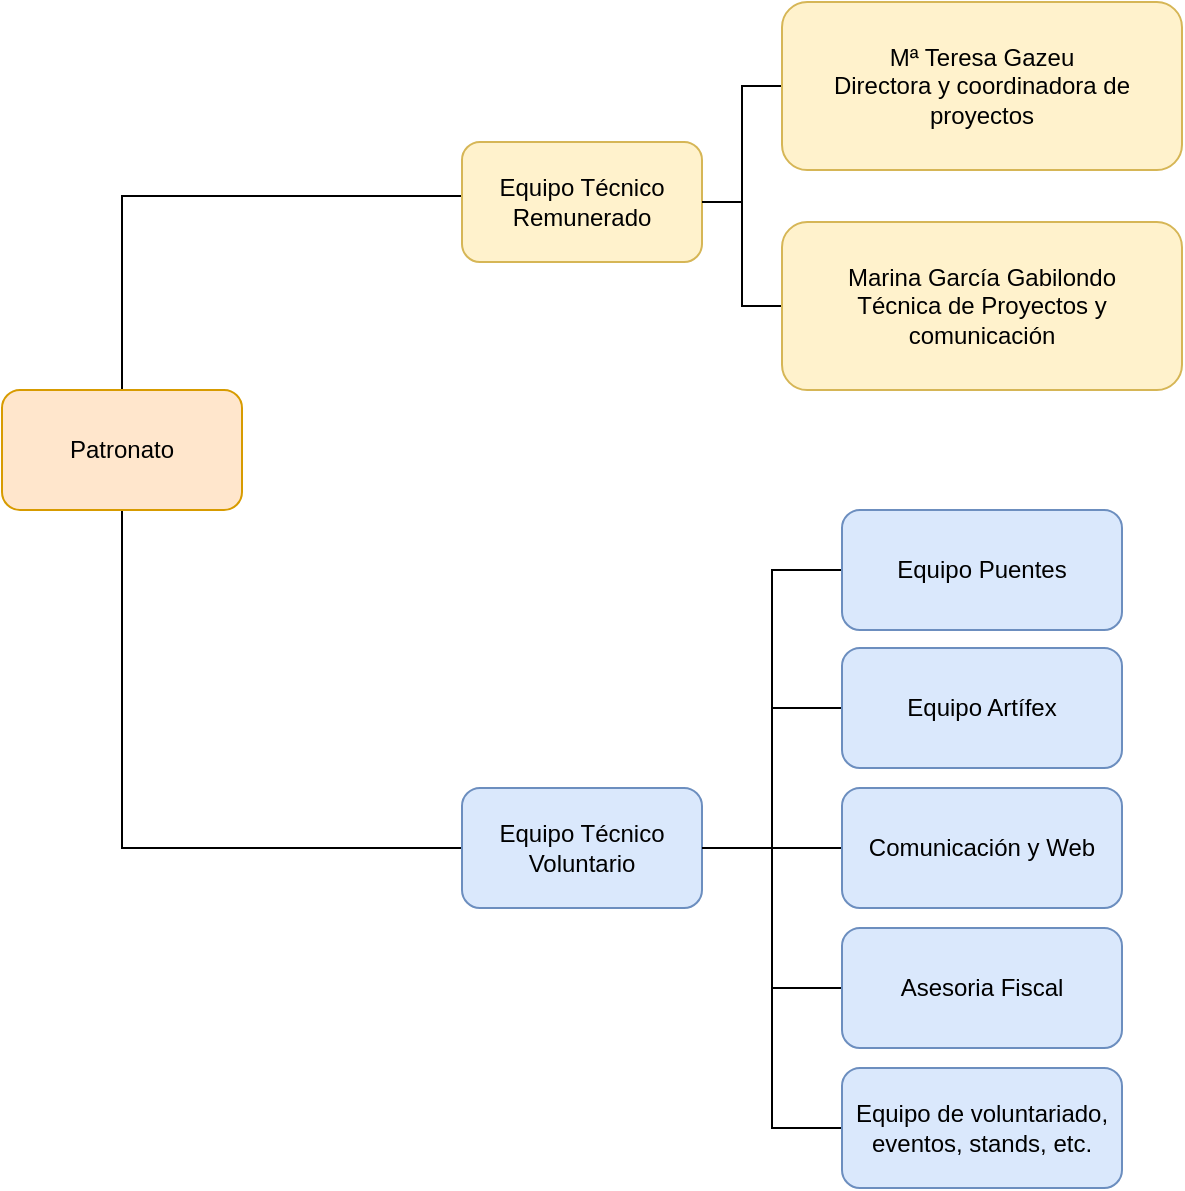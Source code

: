 <mxfile version="12.2.3" type="device" pages="1"><diagram id="2Z18XZQVII2HYIUWt1eE" name="Page-1"><mxGraphModel dx="932" dy="614" grid="1" gridSize="10" guides="1" tooltips="1" connect="1" arrows="1" fold="1" page="1" pageScale="1" pageWidth="827" pageHeight="1169" math="0" shadow="0"><root><mxCell id="0"/><mxCell id="1" parent="0"/><mxCell id="ssOJcQ_lYuePyfxT9NJx-5" style="edgeStyle=orthogonalEdgeStyle;rounded=0;orthogonalLoop=1;jettySize=auto;html=1;entryX=0;entryY=0.5;entryDx=0;entryDy=0;endArrow=none;endFill=0;exitX=0.5;exitY=0;exitDx=0;exitDy=0;" edge="1" parent="1" source="ssOJcQ_lYuePyfxT9NJx-1" target="ssOJcQ_lYuePyfxT9NJx-3"><mxGeometry relative="1" as="geometry"><Array as="points"><mxPoint x="60" y="197"/></Array></mxGeometry></mxCell><mxCell id="ssOJcQ_lYuePyfxT9NJx-6" style="edgeStyle=orthogonalEdgeStyle;rounded=0;orthogonalLoop=1;jettySize=auto;html=1;exitX=0.5;exitY=1;exitDx=0;exitDy=0;entryX=0;entryY=0.5;entryDx=0;entryDy=0;endArrow=none;endFill=0;" edge="1" parent="1" source="ssOJcQ_lYuePyfxT9NJx-1" target="ssOJcQ_lYuePyfxT9NJx-4"><mxGeometry relative="1" as="geometry"><Array as="points"><mxPoint x="60" y="523"/></Array></mxGeometry></mxCell><mxCell id="ssOJcQ_lYuePyfxT9NJx-1" value="Patronato" style="rounded=1;whiteSpace=wrap;html=1;fillColor=#ffe6cc;strokeColor=#d79b00;" vertex="1" parent="1"><mxGeometry y="294" width="120" height="60" as="geometry"/></mxCell><mxCell id="ssOJcQ_lYuePyfxT9NJx-3" value="&lt;div&gt;Equipo Técnico Remunerado&lt;/div&gt;" style="rounded=1;whiteSpace=wrap;html=1;fillColor=#fff2cc;strokeColor=#d6b656;" vertex="1" parent="1"><mxGeometry x="230" y="170" width="120" height="60" as="geometry"/></mxCell><mxCell id="ssOJcQ_lYuePyfxT9NJx-24" style="edgeStyle=orthogonalEdgeStyle;rounded=0;orthogonalLoop=1;jettySize=auto;html=1;exitX=1;exitY=0.5;exitDx=0;exitDy=0;entryX=0;entryY=0.5;entryDx=0;entryDy=0;endArrow=none;endFill=0;" edge="1" parent="1" source="ssOJcQ_lYuePyfxT9NJx-4" target="ssOJcQ_lYuePyfxT9NJx-15"><mxGeometry relative="1" as="geometry"/></mxCell><mxCell id="ssOJcQ_lYuePyfxT9NJx-4" value="Equipo Técnico Voluntario" style="rounded=1;whiteSpace=wrap;html=1;fillColor=#dae8fc;strokeColor=#6c8ebf;" vertex="1" parent="1"><mxGeometry x="230" y="493" width="120" height="60" as="geometry"/></mxCell><mxCell id="ssOJcQ_lYuePyfxT9NJx-22" style="edgeStyle=orthogonalEdgeStyle;rounded=0;orthogonalLoop=1;jettySize=auto;html=1;exitX=0.5;exitY=1;exitDx=0;exitDy=0;entryX=1;entryY=0.5;entryDx=0;entryDy=0;endArrow=none;endFill=0;" edge="1" parent="1" source="ssOJcQ_lYuePyfxT9NJx-31" target="ssOJcQ_lYuePyfxT9NJx-3"><mxGeometry relative="1" as="geometry"><mxPoint x="390" y="239" as="sourcePoint"/></mxGeometry></mxCell><mxCell id="ssOJcQ_lYuePyfxT9NJx-21" style="edgeStyle=orthogonalEdgeStyle;rounded=0;orthogonalLoop=1;jettySize=auto;html=1;exitX=0.5;exitY=1;exitDx=0;exitDy=0;entryX=1;entryY=0.5;entryDx=0;entryDy=0;endArrow=none;endFill=0;" edge="1" parent="1" source="ssOJcQ_lYuePyfxT9NJx-32" target="ssOJcQ_lYuePyfxT9NJx-3"><mxGeometry relative="1" as="geometry"><mxPoint x="390" y="142" as="sourcePoint"/></mxGeometry></mxCell><mxCell id="ssOJcQ_lYuePyfxT9NJx-15" value="Equipo Puentes" style="rounded=1;whiteSpace=wrap;html=1;fillColor=#dae8fc;strokeColor=#6c8ebf;" vertex="1" parent="1"><mxGeometry x="420" y="354" width="140" height="60" as="geometry"/></mxCell><mxCell id="ssOJcQ_lYuePyfxT9NJx-25" style="edgeStyle=orthogonalEdgeStyle;rounded=0;orthogonalLoop=1;jettySize=auto;html=1;exitX=0;exitY=0.5;exitDx=0;exitDy=0;entryX=1;entryY=0.5;entryDx=0;entryDy=0;endArrow=none;endFill=0;" edge="1" parent="1" source="ssOJcQ_lYuePyfxT9NJx-16" target="ssOJcQ_lYuePyfxT9NJx-4"><mxGeometry relative="1" as="geometry"/></mxCell><mxCell id="ssOJcQ_lYuePyfxT9NJx-16" value="&lt;div&gt;Equipo Artífex&lt;/div&gt;" style="rounded=1;whiteSpace=wrap;html=1;fillColor=#dae8fc;strokeColor=#6c8ebf;" vertex="1" parent="1"><mxGeometry x="420" y="423" width="140" height="60" as="geometry"/></mxCell><mxCell id="ssOJcQ_lYuePyfxT9NJx-26" style="edgeStyle=orthogonalEdgeStyle;rounded=0;orthogonalLoop=1;jettySize=auto;html=1;exitX=0;exitY=0.5;exitDx=0;exitDy=0;entryX=1;entryY=0.5;entryDx=0;entryDy=0;endArrow=none;endFill=0;" edge="1" parent="1" source="ssOJcQ_lYuePyfxT9NJx-17" target="ssOJcQ_lYuePyfxT9NJx-4"><mxGeometry relative="1" as="geometry"/></mxCell><mxCell id="ssOJcQ_lYuePyfxT9NJx-17" value="&lt;div&gt;Comunicación y Web&lt;/div&gt;" style="rounded=1;whiteSpace=wrap;html=1;fillColor=#dae8fc;strokeColor=#6c8ebf;" vertex="1" parent="1"><mxGeometry x="420" y="493" width="140" height="60" as="geometry"/></mxCell><mxCell id="ssOJcQ_lYuePyfxT9NJx-27" style="edgeStyle=orthogonalEdgeStyle;rounded=0;orthogonalLoop=1;jettySize=auto;html=1;exitX=0;exitY=0.5;exitDx=0;exitDy=0;entryX=1;entryY=0.5;entryDx=0;entryDy=0;endArrow=none;endFill=0;" edge="1" parent="1" source="ssOJcQ_lYuePyfxT9NJx-18" target="ssOJcQ_lYuePyfxT9NJx-4"><mxGeometry relative="1" as="geometry"/></mxCell><mxCell id="ssOJcQ_lYuePyfxT9NJx-18" value="&lt;div&gt;Asesoria Fiscal&lt;br&gt;&lt;/div&gt;" style="rounded=1;whiteSpace=wrap;html=1;fillColor=#dae8fc;strokeColor=#6c8ebf;" vertex="1" parent="1"><mxGeometry x="420" y="563" width="140" height="60" as="geometry"/></mxCell><mxCell id="ssOJcQ_lYuePyfxT9NJx-28" style="edgeStyle=orthogonalEdgeStyle;rounded=0;orthogonalLoop=1;jettySize=auto;html=1;exitX=0;exitY=0.5;exitDx=0;exitDy=0;entryX=1;entryY=0.5;entryDx=0;entryDy=0;endArrow=none;endFill=0;" edge="1" parent="1" source="ssOJcQ_lYuePyfxT9NJx-19" target="ssOJcQ_lYuePyfxT9NJx-4"><mxGeometry relative="1" as="geometry"/></mxCell><mxCell id="ssOJcQ_lYuePyfxT9NJx-19" value="&lt;div&gt;Equipo de voluntariado, eventos, stands, etc.&lt;br&gt;&lt;/div&gt;" style="rounded=1;whiteSpace=wrap;html=1;fillColor=#dae8fc;strokeColor=#6c8ebf;" vertex="1" parent="1"><mxGeometry x="420" y="633" width="140" height="60" as="geometry"/></mxCell><mxCell id="ssOJcQ_lYuePyfxT9NJx-31" value="&lt;div&gt;Marina García Gabilondo&lt;br&gt;&lt;/div&gt;&lt;div&gt;Técnica de Proyectos y comunicación&lt;br&gt;&lt;/div&gt;" style="rounded=1;whiteSpace=wrap;html=1;direction=south;fillColor=#fff2cc;strokeColor=#d6b656;" vertex="1" parent="1"><mxGeometry x="390" y="210" width="200" height="84" as="geometry"/></mxCell><mxCell id="ssOJcQ_lYuePyfxT9NJx-32" value="&lt;div&gt;Mª Teresa Gazeu&lt;/div&gt;&lt;div&gt;Directora y coordinadora de proyectos&lt;br&gt;&lt;/div&gt;" style="rounded=1;whiteSpace=wrap;html=1;direction=south;fillColor=#fff2cc;strokeColor=#d6b656;" vertex="1" parent="1"><mxGeometry x="390" y="100" width="200" height="84" as="geometry"/></mxCell></root></mxGraphModel></diagram></mxfile>